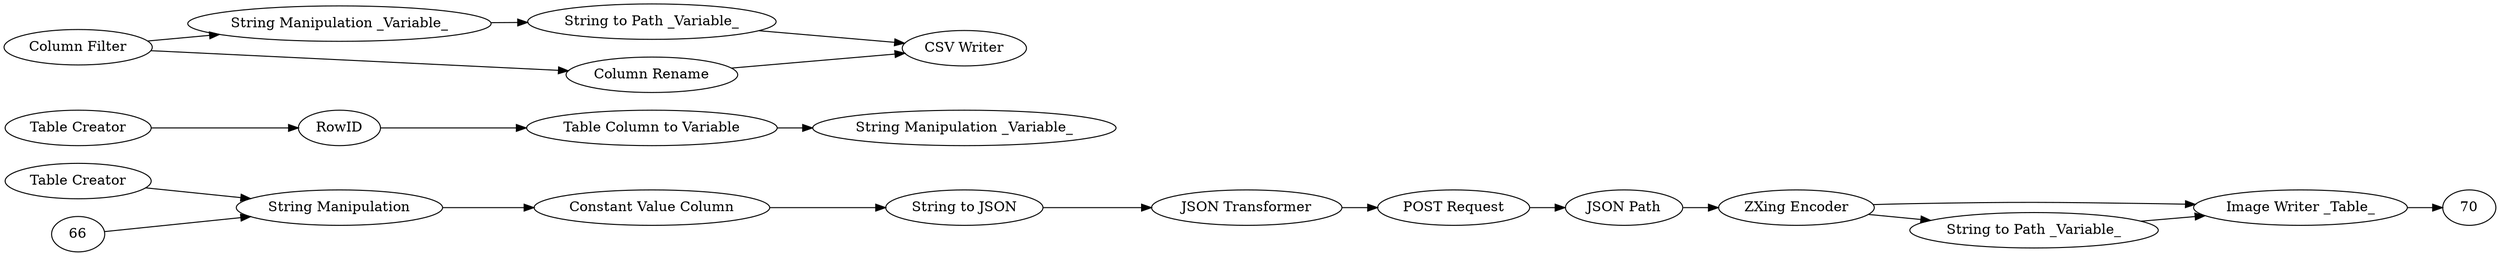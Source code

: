digraph {
	5 [label="Table Creator"]
	47 [label="String Manipulation"]
	1 [label="Table Creator"]
	2 [label=RowID]
	3 [label="Table Column to Variable"]
	4 [label="String Manipulation _Variable_"]
	41 [label="JSON Transformer"]
	45 [label="Constant Value Column"]
	46 [label="String to JSON"]
	49 [label="ZXing Encoder"]
	50 [label="Image Writer _Table_"]
	60 [label="String to Path _Variable_"]
	33 [label="POST Request"]
	48 [label="JSON Path"]
	61 [label="CSV Writer"]
	62 [label="Column Filter"]
	63 [label="String to Path _Variable_"]
	64 [label="String Manipulation _Variable_"]
	65 [label="Column Rename"]
	1 -> 2
	2 -> 3
	3 -> 4
	45 -> 46
	46 -> 41
	49 -> 50
	49 -> 60
	60 -> 50
	33 -> 48
	62 -> 64
	62 -> 65
	63 -> 61
	64 -> 63
	65 -> 61
	5 -> 47
	47 -> 45
	66 -> 47
	41 -> 33
	50 -> 70
	48 -> 49
	rankdir=LR
}
